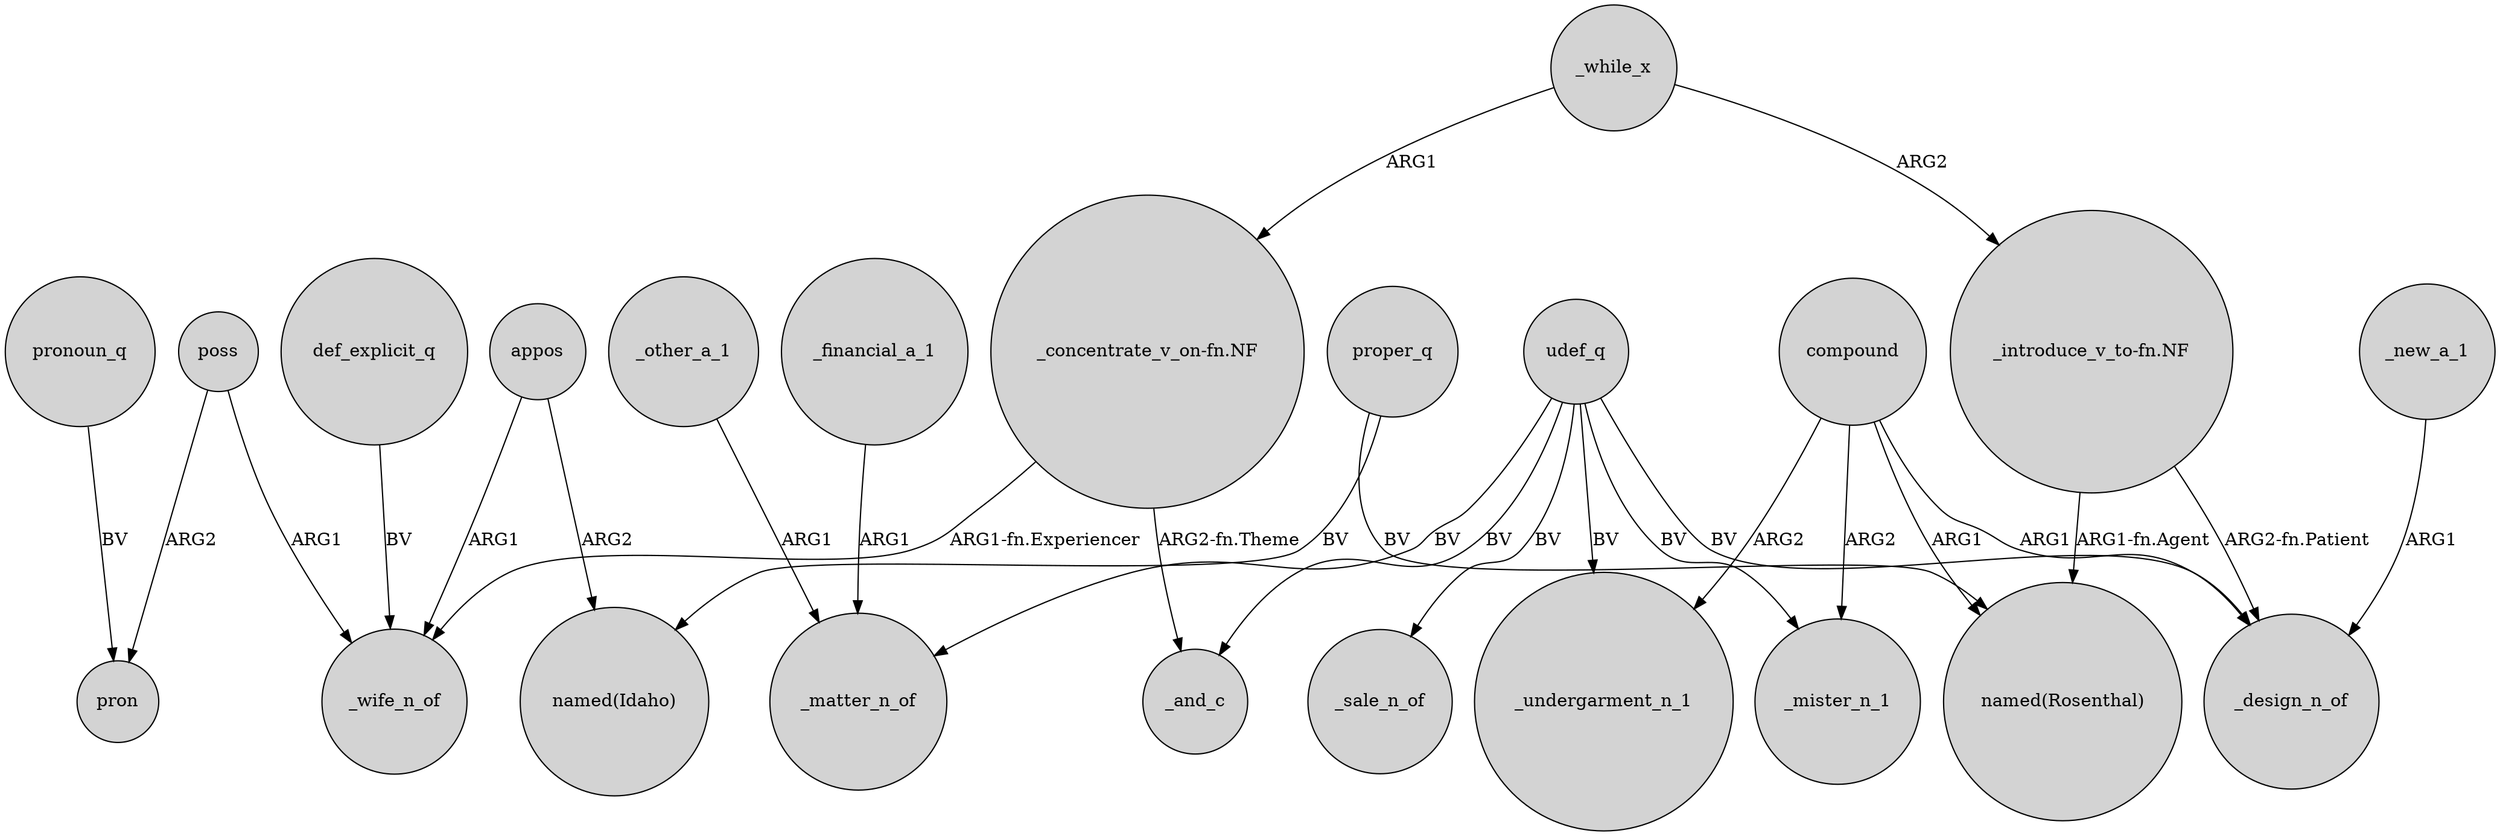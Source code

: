 digraph {
	node [shape=circle style=filled]
	proper_q -> "named(Idaho)" [label=BV]
	_other_a_1 -> _matter_n_of [label=ARG1]
	poss -> pron [label=ARG2]
	proper_q -> "named(Rosenthal)" [label=BV]
	def_explicit_q -> _wife_n_of [label=BV]
	compound -> _design_n_of [label=ARG1]
	compound -> _mister_n_1 [label=ARG2]
	udef_q -> _mister_n_1 [label=BV]
	appos -> "named(Idaho)" [label=ARG2]
	"_introduce_v_to-fn.NF" -> _design_n_of [label="ARG2-fn.Patient"]
	poss -> _wife_n_of [label=ARG1]
	compound -> "named(Rosenthal)" [label=ARG1]
	"_concentrate_v_on-fn.NF" -> _and_c [label="ARG2-fn.Theme"]
	_while_x -> "_concentrate_v_on-fn.NF" [label=ARG1]
	udef_q -> _undergarment_n_1 [label=BV]
	pronoun_q -> pron [label=BV]
	udef_q -> _matter_n_of [label=BV]
	appos -> _wife_n_of [label=ARG1]
	compound -> _undergarment_n_1 [label=ARG2]
	_new_a_1 -> _design_n_of [label=ARG1]
	udef_q -> _design_n_of [label=BV]
	udef_q -> _sale_n_of [label=BV]
	"_introduce_v_to-fn.NF" -> "named(Rosenthal)" [label="ARG1-fn.Agent"]
	_financial_a_1 -> _matter_n_of [label=ARG1]
	_while_x -> "_introduce_v_to-fn.NF" [label=ARG2]
	udef_q -> _and_c [label=BV]
	"_concentrate_v_on-fn.NF" -> _wife_n_of [label="ARG1-fn.Experiencer"]
}
